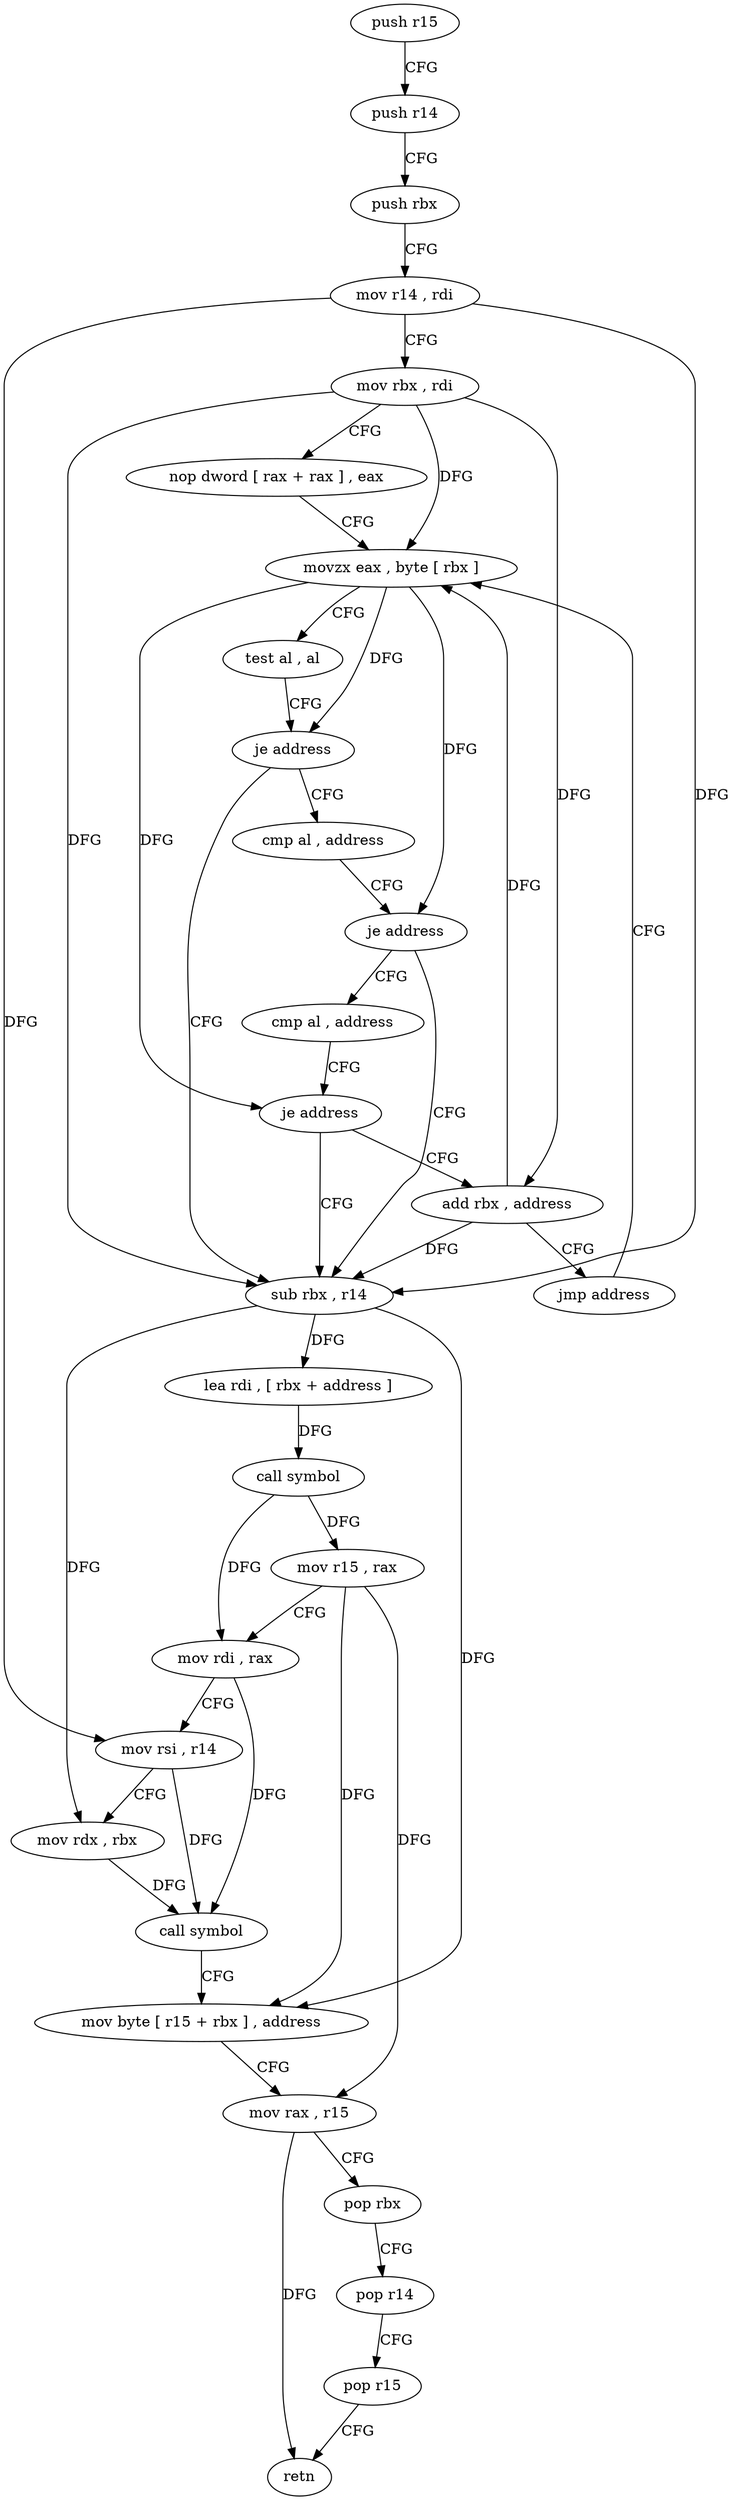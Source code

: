 digraph "func" {
"122064" [label = "push r15" ]
"122066" [label = "push r14" ]
"122068" [label = "push rbx" ]
"122069" [label = "mov r14 , rdi" ]
"122072" [label = "mov rbx , rdi" ]
"122075" [label = "nop dword [ rax + rax ] , eax" ]
"122080" [label = "movzx eax , byte [ rbx ]" ]
"122101" [label = "sub rbx , r14" ]
"122104" [label = "lea rdi , [ rbx + address ]" ]
"122108" [label = "call symbol" ]
"122113" [label = "mov r15 , rax" ]
"122116" [label = "mov rdi , rax" ]
"122119" [label = "mov rsi , r14" ]
"122122" [label = "mov rdx , rbx" ]
"122125" [label = "call symbol" ]
"122130" [label = "mov byte [ r15 + rbx ] , address" ]
"122135" [label = "mov rax , r15" ]
"122138" [label = "pop rbx" ]
"122139" [label = "pop r14" ]
"122141" [label = "pop r15" ]
"122143" [label = "retn" ]
"122087" [label = "cmp al , address" ]
"122089" [label = "je address" ]
"122091" [label = "cmp al , address" ]
"122093" [label = "je address" ]
"122095" [label = "add rbx , address" ]
"122099" [label = "jmp address" ]
"122083" [label = "test al , al" ]
"122085" [label = "je address" ]
"122064" -> "122066" [ label = "CFG" ]
"122066" -> "122068" [ label = "CFG" ]
"122068" -> "122069" [ label = "CFG" ]
"122069" -> "122072" [ label = "CFG" ]
"122069" -> "122101" [ label = "DFG" ]
"122069" -> "122119" [ label = "DFG" ]
"122072" -> "122075" [ label = "CFG" ]
"122072" -> "122080" [ label = "DFG" ]
"122072" -> "122101" [ label = "DFG" ]
"122072" -> "122095" [ label = "DFG" ]
"122075" -> "122080" [ label = "CFG" ]
"122080" -> "122083" [ label = "CFG" ]
"122080" -> "122085" [ label = "DFG" ]
"122080" -> "122089" [ label = "DFG" ]
"122080" -> "122093" [ label = "DFG" ]
"122101" -> "122104" [ label = "DFG" ]
"122101" -> "122122" [ label = "DFG" ]
"122101" -> "122130" [ label = "DFG" ]
"122104" -> "122108" [ label = "DFG" ]
"122108" -> "122113" [ label = "DFG" ]
"122108" -> "122116" [ label = "DFG" ]
"122113" -> "122116" [ label = "CFG" ]
"122113" -> "122130" [ label = "DFG" ]
"122113" -> "122135" [ label = "DFG" ]
"122116" -> "122119" [ label = "CFG" ]
"122116" -> "122125" [ label = "DFG" ]
"122119" -> "122122" [ label = "CFG" ]
"122119" -> "122125" [ label = "DFG" ]
"122122" -> "122125" [ label = "DFG" ]
"122125" -> "122130" [ label = "CFG" ]
"122130" -> "122135" [ label = "CFG" ]
"122135" -> "122138" [ label = "CFG" ]
"122135" -> "122143" [ label = "DFG" ]
"122138" -> "122139" [ label = "CFG" ]
"122139" -> "122141" [ label = "CFG" ]
"122141" -> "122143" [ label = "CFG" ]
"122087" -> "122089" [ label = "CFG" ]
"122089" -> "122101" [ label = "CFG" ]
"122089" -> "122091" [ label = "CFG" ]
"122091" -> "122093" [ label = "CFG" ]
"122093" -> "122101" [ label = "CFG" ]
"122093" -> "122095" [ label = "CFG" ]
"122095" -> "122099" [ label = "CFG" ]
"122095" -> "122080" [ label = "DFG" ]
"122095" -> "122101" [ label = "DFG" ]
"122099" -> "122080" [ label = "CFG" ]
"122083" -> "122085" [ label = "CFG" ]
"122085" -> "122101" [ label = "CFG" ]
"122085" -> "122087" [ label = "CFG" ]
}
